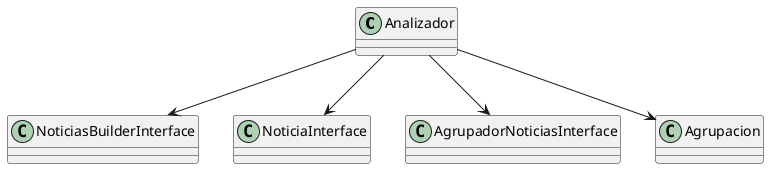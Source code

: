 @startuml

Analizador --> NoticiasBuilderInterface
Analizador --> NoticiaInterface
Analizador --> AgrupadorNoticiasInterface
Analizador --> Agrupacion

class Analizador {
!ifdef SHOW_METHODS
    +void addNoticias(std::shared_ptr<NoticiasBuilderInterface> fuente)
    +std::list<std::shared_ptr<NoticiaInterface>> getNoticias() const
    +void setAgrupador(std::shared_ptr<AgrupadorNoticiasInterface> agrupador)
    +std::string agruparNoticias()
    +std::string agruparNoticiasGeneral()
    +std::string toString()const
    +void addNoticia(std::shared_ptr<NoticiaInterface> n)
    +std::list<Agrupacion> getAgrupacionEntidadMasNombrada()
    +std::list<Agrupacion> getAgrupacionTematica()
    #std::shared_ptr<AgrupadorNoticiasInterface> getAgrupador()
    #void addNoticiaToAgrupacionEntidadMasFrecuente(std::shared_ptr<NoticiaInterface> noticia)
    #bool isAgrupacionesAgrupables(Agrupacion& agrupacion1, Agrupacion& agrupacion2)
    -std::list<std::shared_ptr<NoticiaInterface>> noticias
    -std::list<Agrupacion> agrupacionEntidadMasFrecuente
    -std::shared_ptr<AgrupadorNoticiasInterface> agrupador
!endif
}

@enduml
